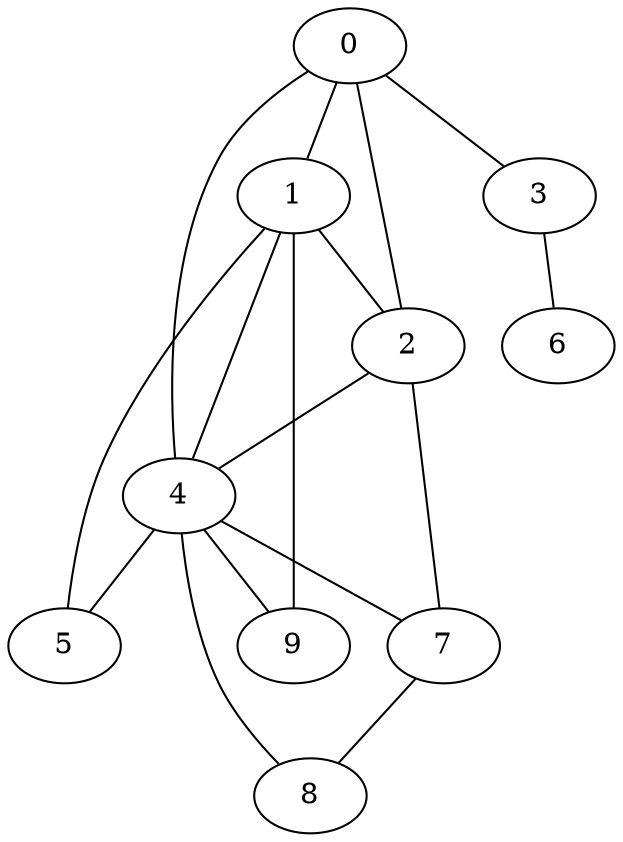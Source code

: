 
graph graphname {
    0 -- 1
0 -- 2
0 -- 3
0 -- 4
1 -- 4
1 -- 5
1 -- 2
1 -- 9
2 -- 7
2 -- 4
3 -- 6
4 -- 8
4 -- 9
4 -- 7
4 -- 5
7 -- 8

}
